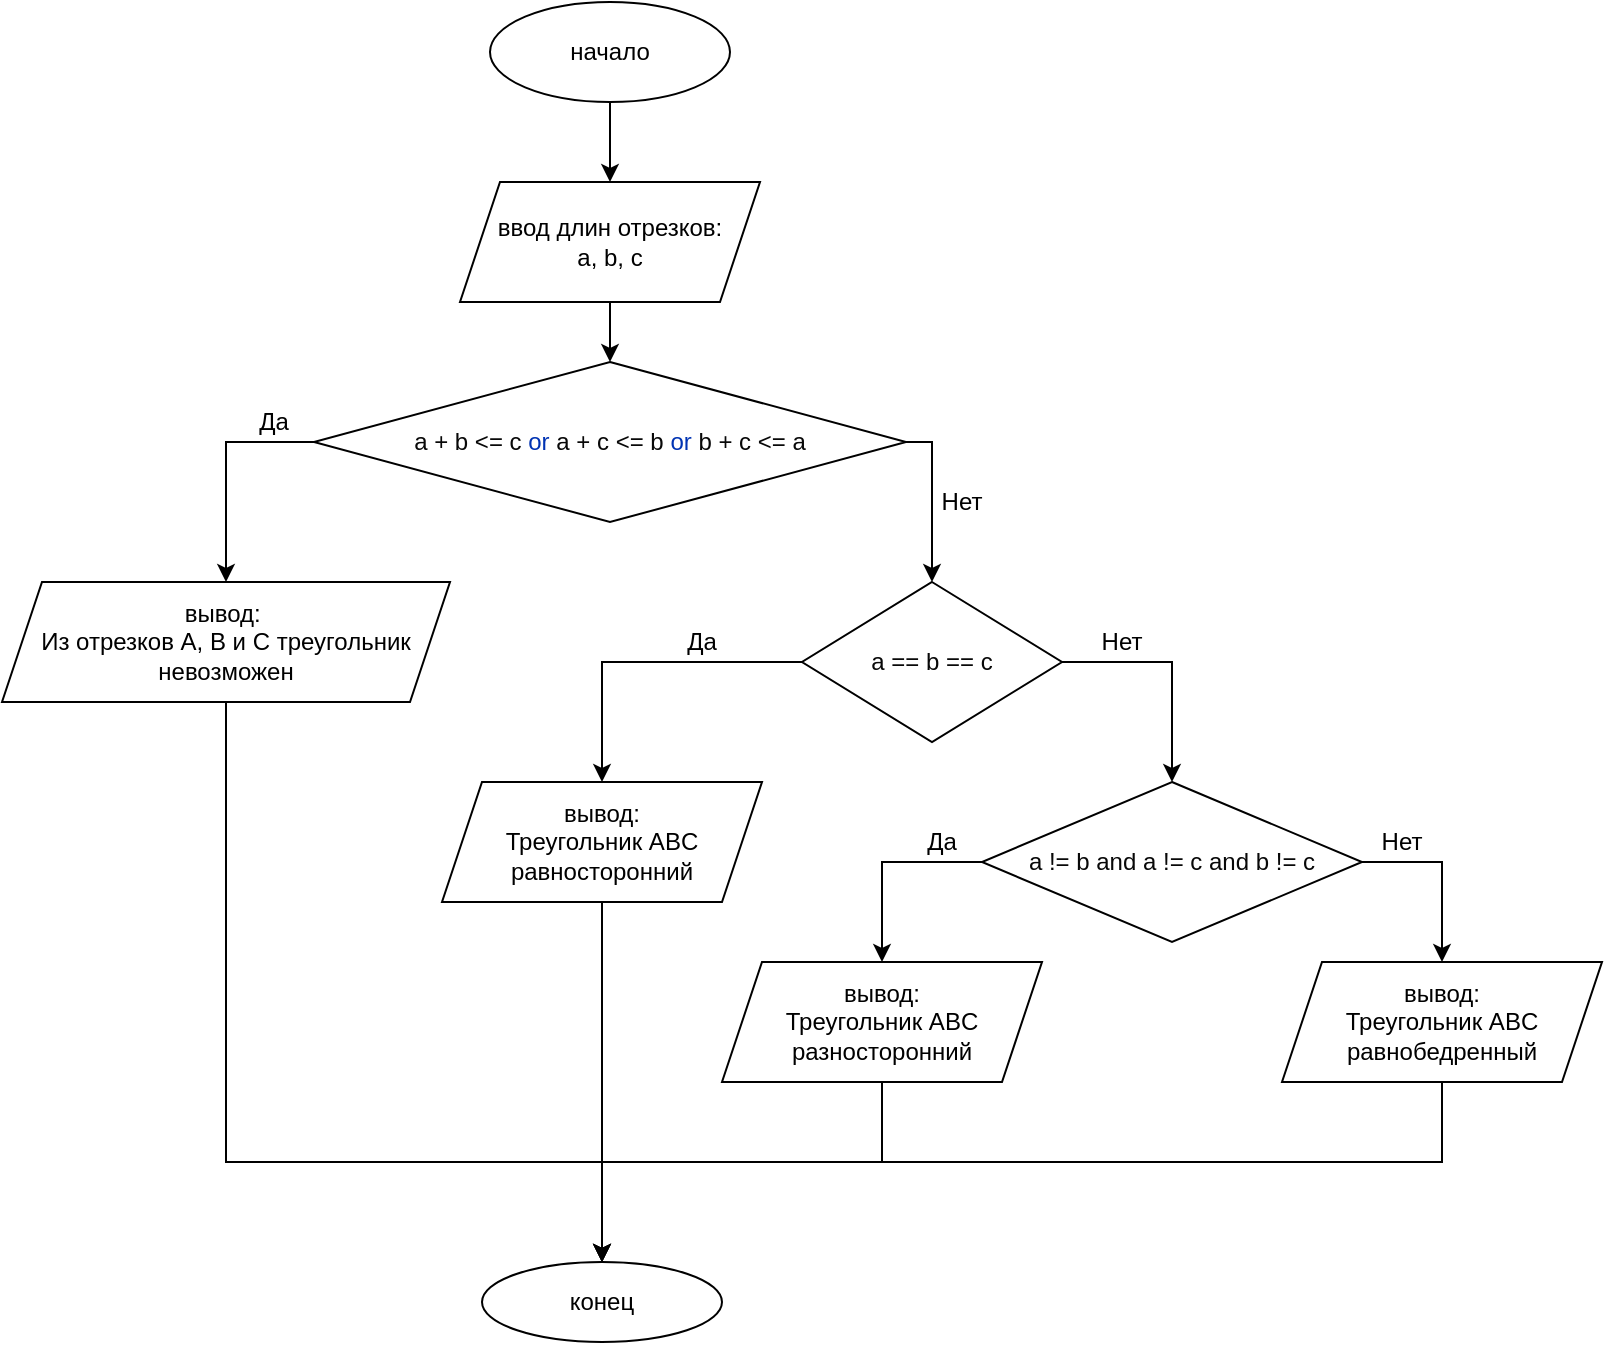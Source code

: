 <mxfile version="14.6.13" type="device"><diagram id="_cPS6lI53lZT0XpdHT-A" name="Страница 1"><mxGraphModel dx="1086" dy="846" grid="1" gridSize="10" guides="1" tooltips="1" connect="1" arrows="1" fold="1" page="1" pageScale="1" pageWidth="827" pageHeight="1169" math="0" shadow="0"><root><mxCell id="0"/><mxCell id="1" parent="0"/><mxCell id="zGBywFtnyxim1-DijfX_-1" style="edgeStyle=orthogonalEdgeStyle;rounded=0;orthogonalLoop=1;jettySize=auto;html=1;exitX=0.5;exitY=1;exitDx=0;exitDy=0;" edge="1" parent="1" source="zGBywFtnyxim1-DijfX_-2" target="zGBywFtnyxim1-DijfX_-3"><mxGeometry relative="1" as="geometry"/></mxCell><mxCell id="zGBywFtnyxim1-DijfX_-2" value="начало" style="ellipse;whiteSpace=wrap;html=1;" vertex="1" parent="1"><mxGeometry x="354" y="20" width="120" height="50" as="geometry"/></mxCell><mxCell id="zGBywFtnyxim1-DijfX_-12" style="edgeStyle=orthogonalEdgeStyle;rounded=0;orthogonalLoop=1;jettySize=auto;html=1;exitX=0.5;exitY=1;exitDx=0;exitDy=0;entryX=0.5;entryY=0;entryDx=0;entryDy=0;" edge="1" parent="1" source="zGBywFtnyxim1-DijfX_-3" target="zGBywFtnyxim1-DijfX_-5"><mxGeometry relative="1" as="geometry"/></mxCell><mxCell id="zGBywFtnyxim1-DijfX_-3" value="ввод длин отрезков:&lt;br&gt;a, b, c" style="shape=parallelogram;perimeter=parallelogramPerimeter;whiteSpace=wrap;html=1;fixedSize=1;" vertex="1" parent="1"><mxGeometry x="339" y="110" width="150" height="60" as="geometry"/></mxCell><mxCell id="zGBywFtnyxim1-DijfX_-4" value="конец" style="ellipse;whiteSpace=wrap;html=1;" vertex="1" parent="1"><mxGeometry x="350" y="650" width="120" height="40" as="geometry"/></mxCell><mxCell id="zGBywFtnyxim1-DijfX_-13" style="edgeStyle=orthogonalEdgeStyle;rounded=0;orthogonalLoop=1;jettySize=auto;html=1;exitX=0;exitY=0.5;exitDx=0;exitDy=0;" edge="1" parent="1" source="zGBywFtnyxim1-DijfX_-5" target="zGBywFtnyxim1-DijfX_-6"><mxGeometry relative="1" as="geometry"/></mxCell><mxCell id="zGBywFtnyxim1-DijfX_-15" style="edgeStyle=orthogonalEdgeStyle;rounded=0;orthogonalLoop=1;jettySize=auto;html=1;exitX=1;exitY=0.5;exitDx=0;exitDy=0;" edge="1" parent="1" source="zGBywFtnyxim1-DijfX_-5" target="zGBywFtnyxim1-DijfX_-7"><mxGeometry relative="1" as="geometry"><Array as="points"><mxPoint x="575" y="240"/></Array></mxGeometry></mxCell><mxCell id="zGBywFtnyxim1-DijfX_-5" value="&lt;p style=&quot;background-color: rgb(255 , 255 , 255) ; color: rgb(8 , 8 , 8)&quot;&gt;&lt;font face=&quot;Helvetica&quot;&gt;a + b &amp;lt;= c &lt;span style=&quot;color: rgb(0 , 51 , 179)&quot;&gt;or &lt;/span&gt;a + c &amp;lt;= b &lt;span style=&quot;color: rgb(0 , 51 , 179)&quot;&gt;or &lt;/span&gt;b + c &amp;lt;= a&lt;/font&gt;&lt;/p&gt;" style="rhombus;whiteSpace=wrap;html=1;" vertex="1" parent="1"><mxGeometry x="266" y="200" width="296" height="80" as="geometry"/></mxCell><mxCell id="zGBywFtnyxim1-DijfX_-14" style="edgeStyle=orthogonalEdgeStyle;rounded=0;orthogonalLoop=1;jettySize=auto;html=1;exitX=0.5;exitY=1;exitDx=0;exitDy=0;" edge="1" parent="1" source="zGBywFtnyxim1-DijfX_-6" target="zGBywFtnyxim1-DijfX_-4"><mxGeometry relative="1" as="geometry"><Array as="points"><mxPoint x="222" y="600"/><mxPoint x="410" y="600"/></Array></mxGeometry></mxCell><mxCell id="zGBywFtnyxim1-DijfX_-6" value="вывод:&amp;nbsp;&lt;br&gt;&lt;span style=&quot;background-color: rgb(255 , 255 , 255)&quot;&gt;Из отрезков A, B и C треугольник невозможен&lt;/span&gt;" style="shape=parallelogram;perimeter=parallelogramPerimeter;whiteSpace=wrap;html=1;fixedSize=1;" vertex="1" parent="1"><mxGeometry x="110" y="310" width="224" height="60" as="geometry"/></mxCell><mxCell id="zGBywFtnyxim1-DijfX_-16" style="edgeStyle=orthogonalEdgeStyle;rounded=0;orthogonalLoop=1;jettySize=auto;html=1;exitX=0;exitY=0.5;exitDx=0;exitDy=0;entryX=0.5;entryY=0;entryDx=0;entryDy=0;" edge="1" parent="1" source="zGBywFtnyxim1-DijfX_-7" target="zGBywFtnyxim1-DijfX_-8"><mxGeometry relative="1" as="geometry"/></mxCell><mxCell id="zGBywFtnyxim1-DijfX_-18" style="edgeStyle=orthogonalEdgeStyle;rounded=0;orthogonalLoop=1;jettySize=auto;html=1;exitX=1;exitY=0.5;exitDx=0;exitDy=0;" edge="1" parent="1" source="zGBywFtnyxim1-DijfX_-7" target="zGBywFtnyxim1-DijfX_-11"><mxGeometry relative="1" as="geometry"/></mxCell><mxCell id="zGBywFtnyxim1-DijfX_-7" value="&lt;pre style=&quot;background-color: rgb(255 , 255 , 255) ; color: rgb(8 , 8 , 8)&quot;&gt;&lt;font face=&quot;Helvetica&quot;&gt;a == b == c&lt;/font&gt;&lt;/pre&gt;" style="rhombus;whiteSpace=wrap;html=1;" vertex="1" parent="1"><mxGeometry x="510" y="310" width="130" height="80" as="geometry"/></mxCell><mxCell id="zGBywFtnyxim1-DijfX_-17" style="edgeStyle=orthogonalEdgeStyle;rounded=0;orthogonalLoop=1;jettySize=auto;html=1;exitX=0.5;exitY=1;exitDx=0;exitDy=0;entryX=0.5;entryY=0;entryDx=0;entryDy=0;" edge="1" parent="1" source="zGBywFtnyxim1-DijfX_-8" target="zGBywFtnyxim1-DijfX_-4"><mxGeometry relative="1" as="geometry"/></mxCell><mxCell id="zGBywFtnyxim1-DijfX_-8" value="вывод: &lt;br&gt;Треугольник ABC равносторонний" style="shape=parallelogram;perimeter=parallelogramPerimeter;whiteSpace=wrap;html=1;fixedSize=1;" vertex="1" parent="1"><mxGeometry x="330" y="410" width="160" height="60" as="geometry"/></mxCell><mxCell id="zGBywFtnyxim1-DijfX_-21" style="edgeStyle=orthogonalEdgeStyle;rounded=0;orthogonalLoop=1;jettySize=auto;html=1;exitX=0.5;exitY=1;exitDx=0;exitDy=0;" edge="1" parent="1" source="zGBywFtnyxim1-DijfX_-9" target="zGBywFtnyxim1-DijfX_-4"><mxGeometry relative="1" as="geometry"><Array as="points"><mxPoint x="550" y="600"/><mxPoint x="410" y="600"/></Array></mxGeometry></mxCell><mxCell id="zGBywFtnyxim1-DijfX_-9" value="вывод: &lt;br&gt;Треугольник ABC разносторонний" style="shape=parallelogram;perimeter=parallelogramPerimeter;whiteSpace=wrap;html=1;fixedSize=1;" vertex="1" parent="1"><mxGeometry x="470" y="500" width="160" height="60" as="geometry"/></mxCell><mxCell id="zGBywFtnyxim1-DijfX_-22" style="edgeStyle=orthogonalEdgeStyle;rounded=0;orthogonalLoop=1;jettySize=auto;html=1;exitX=0.5;exitY=1;exitDx=0;exitDy=0;" edge="1" parent="1" source="zGBywFtnyxim1-DijfX_-10"><mxGeometry relative="1" as="geometry"><mxPoint x="410" y="650" as="targetPoint"/><Array as="points"><mxPoint x="830" y="600"/><mxPoint x="410" y="600"/></Array></mxGeometry></mxCell><mxCell id="zGBywFtnyxim1-DijfX_-10" value="вывод: &lt;br&gt;Треугольник ABC равнобедренный" style="shape=parallelogram;perimeter=parallelogramPerimeter;whiteSpace=wrap;html=1;fixedSize=1;" vertex="1" parent="1"><mxGeometry x="750" y="500" width="160" height="60" as="geometry"/></mxCell><mxCell id="zGBywFtnyxim1-DijfX_-19" style="edgeStyle=orthogonalEdgeStyle;rounded=0;orthogonalLoop=1;jettySize=auto;html=1;exitX=0;exitY=0.5;exitDx=0;exitDy=0;" edge="1" parent="1" source="zGBywFtnyxim1-DijfX_-11" target="zGBywFtnyxim1-DijfX_-9"><mxGeometry relative="1" as="geometry"/></mxCell><mxCell id="zGBywFtnyxim1-DijfX_-20" style="edgeStyle=orthogonalEdgeStyle;rounded=0;orthogonalLoop=1;jettySize=auto;html=1;exitX=1;exitY=0.5;exitDx=0;exitDy=0;" edge="1" parent="1" source="zGBywFtnyxim1-DijfX_-11" target="zGBywFtnyxim1-DijfX_-10"><mxGeometry relative="1" as="geometry"/></mxCell><mxCell id="zGBywFtnyxim1-DijfX_-11" value="&lt;pre style=&quot;background-color: rgb(255 , 255 , 255)&quot;&gt;&lt;font color=&quot;#080808&quot; face=&quot;Helvetica&quot;&gt;a != b and a != c and b != c&lt;/font&gt;&lt;font color=&quot;#080808&quot;&gt;&lt;br&gt;&lt;/font&gt;&lt;/pre&gt;" style="rhombus;whiteSpace=wrap;html=1;" vertex="1" parent="1"><mxGeometry x="600" y="410" width="190" height="80" as="geometry"/></mxCell><mxCell id="zGBywFtnyxim1-DijfX_-23" value="Да" style="text;html=1;strokeColor=none;fillColor=none;align=center;verticalAlign=middle;whiteSpace=wrap;rounded=0;" vertex="1" parent="1"><mxGeometry x="226" y="220" width="40" height="20" as="geometry"/></mxCell><mxCell id="zGBywFtnyxim1-DijfX_-24" value="Да" style="text;html=1;strokeColor=none;fillColor=none;align=center;verticalAlign=middle;whiteSpace=wrap;rounded=0;" vertex="1" parent="1"><mxGeometry x="440" y="330" width="40" height="20" as="geometry"/></mxCell><mxCell id="zGBywFtnyxim1-DijfX_-25" value="Да" style="text;html=1;strokeColor=none;fillColor=none;align=center;verticalAlign=middle;whiteSpace=wrap;rounded=0;" vertex="1" parent="1"><mxGeometry x="560" y="430" width="40" height="20" as="geometry"/></mxCell><mxCell id="zGBywFtnyxim1-DijfX_-26" value="Нет" style="text;html=1;strokeColor=none;fillColor=none;align=center;verticalAlign=middle;whiteSpace=wrap;rounded=0;" vertex="1" parent="1"><mxGeometry x="570" y="260" width="40" height="20" as="geometry"/></mxCell><mxCell id="zGBywFtnyxim1-DijfX_-27" value="Нет" style="text;html=1;strokeColor=none;fillColor=none;align=center;verticalAlign=middle;whiteSpace=wrap;rounded=0;" vertex="1" parent="1"><mxGeometry x="650" y="330" width="40" height="20" as="geometry"/></mxCell><mxCell id="zGBywFtnyxim1-DijfX_-28" value="Нет" style="text;html=1;strokeColor=none;fillColor=none;align=center;verticalAlign=middle;whiteSpace=wrap;rounded=0;" vertex="1" parent="1"><mxGeometry x="790" y="430" width="40" height="20" as="geometry"/></mxCell></root></mxGraphModel></diagram></mxfile>